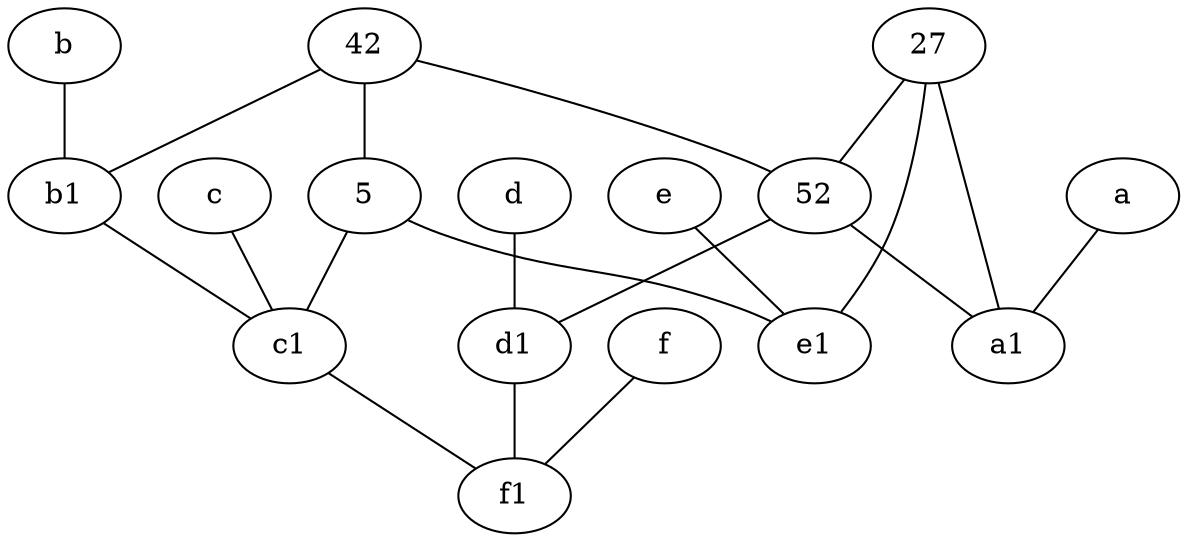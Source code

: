 graph {
	node [labelfontsize=50]
	c [labelfontsize=50 pos="4.5,2!"]
	c1 [labelfontsize=50 pos="4.5,3!"]
	b1 [labelfontsize=50 pos="9,4!"]
	e [labelfontsize=50 pos="7,9!"]
	27 [labelfontsize=50]
	a [labelfontsize=50 pos="8,2!"]
	d1 [labelfontsize=50 pos="3,5!"]
	42 [labelfontsize=50]
	52 [labelfontsize=50]
	f1 [labelfontsize=50 pos="3,8!"]
	5 [labelfontsize=50]
	e1 [labelfontsize=50 pos="7,7!"]
	b [labelfontsize=50 pos="10,4!"]
	a1 [labelfontsize=50 pos="8,3!"]
	f [labelfontsize=50 pos="3,9!"]
	d [labelfontsize=50 pos="2,5!"]
	b1 -- c1
	52 -- d1
	5 -- e1
	27 -- 52
	e -- e1
	42 -- 52
	d1 -- f1
	27 -- a1
	d -- d1
	42 -- b1
	c1 -- f1
	52 -- a1
	27 -- e1
	b -- b1
	42 -- 5
	c -- c1
	f -- f1
	a -- a1
	5 -- c1
}
